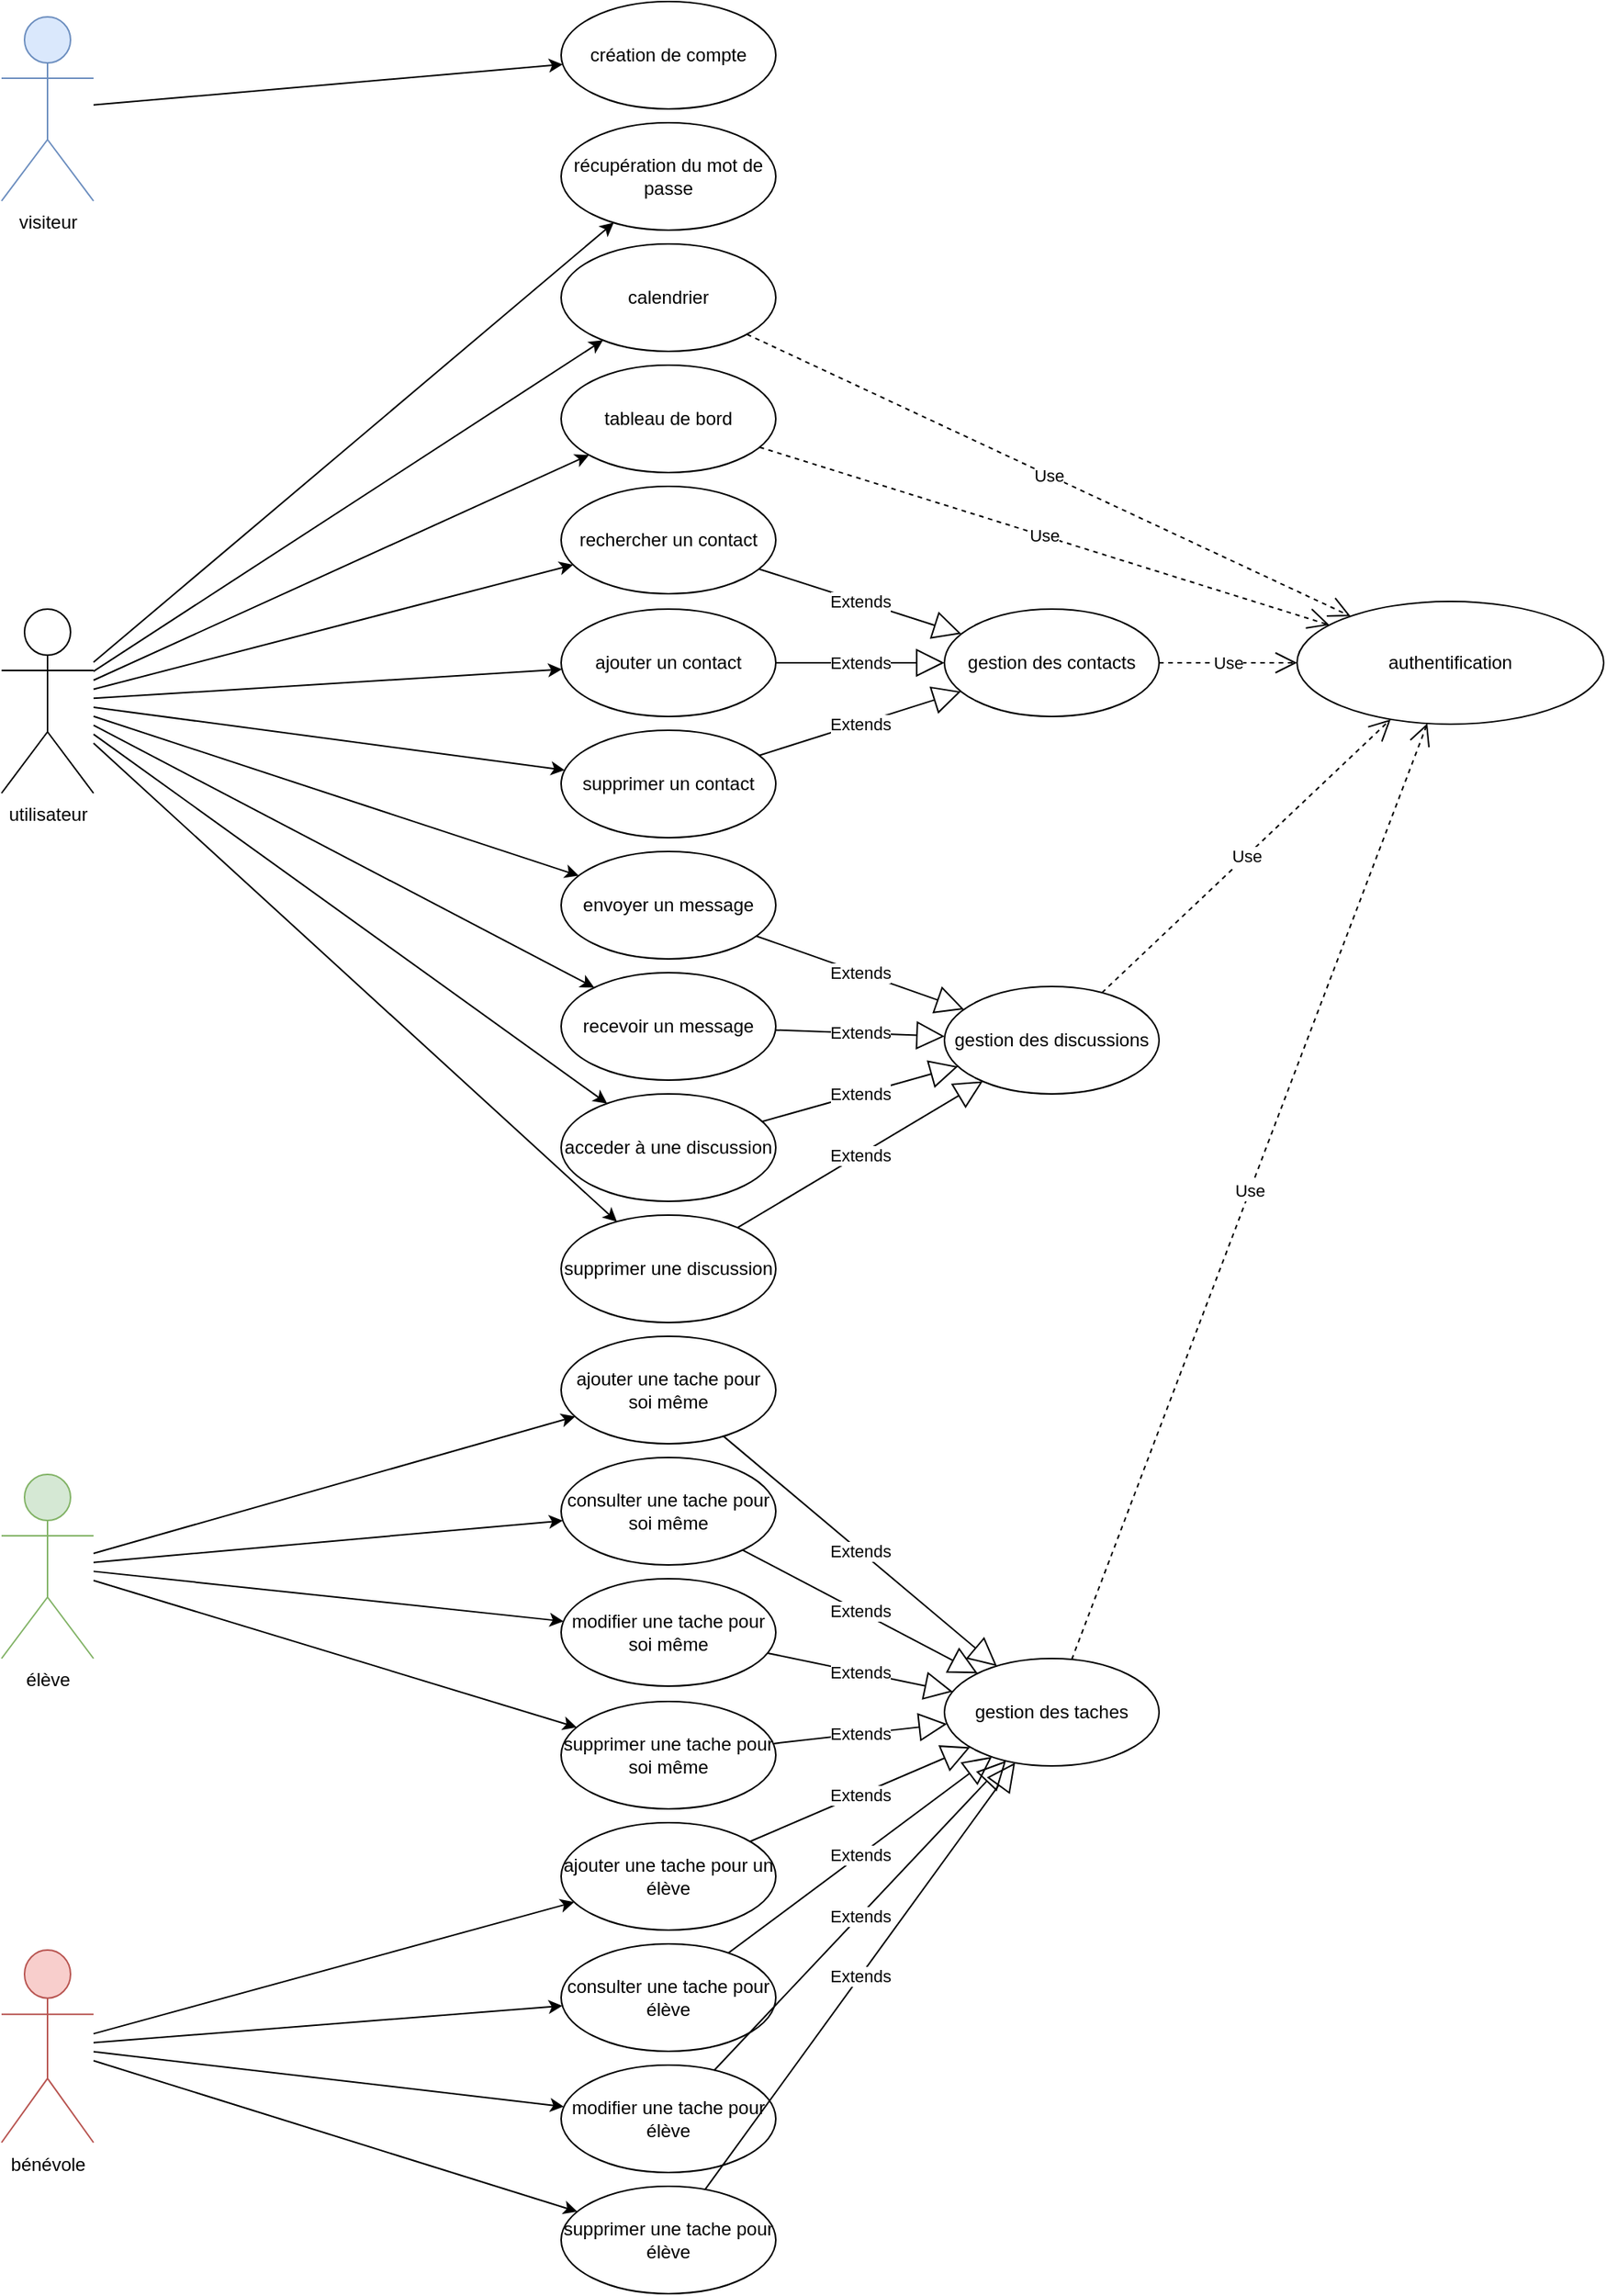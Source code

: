 <mxfile version="16.6.1" type="device"><diagram id="pVIxSvbDEeykPdGmQRyr" name="Page-1"><mxGraphModel dx="2844" dy="1394" grid="1" gridSize="10" guides="1" tooltips="1" connect="1" arrows="1" fold="1" page="1" pageScale="1" pageWidth="827" pageHeight="1169" math="0" shadow="0"><root><mxCell id="0"/><mxCell id="1" parent="0"/><mxCell id="Wifl2evNOMuR0AC8t9QF-1" value="visiteur" style="shape=umlActor;verticalLabelPosition=bottom;verticalAlign=top;html=1;outlineConnect=0;fillColor=#dae8fc;strokeColor=#6c8ebf;" parent="1" vertex="1"><mxGeometry x="125" y="40" width="60" height="120" as="geometry"/></mxCell><mxCell id="Wifl2evNOMuR0AC8t9QF-2" value="élève" style="shape=umlActor;verticalLabelPosition=bottom;verticalAlign=top;html=1;outlineConnect=0;fillColor=#d5e8d4;strokeColor=#82b366;" parent="1" vertex="1"><mxGeometry x="125" y="990" width="60" height="120" as="geometry"/></mxCell><mxCell id="Wifl2evNOMuR0AC8t9QF-3" value="bénévole" style="shape=umlActor;verticalLabelPosition=bottom;verticalAlign=top;html=1;outlineConnect=0;fillColor=#f8cecc;strokeColor=#b85450;" parent="1" vertex="1"><mxGeometry x="125" y="1300" width="60" height="125.5" as="geometry"/></mxCell><mxCell id="3icA1l_5fVXM47x5Lb-O-1" value="utilisateur" style="shape=umlActor;verticalLabelPosition=bottom;verticalAlign=top;html=1;outlineConnect=0;" parent="1" vertex="1"><mxGeometry x="125" y="426" width="60" height="120" as="geometry"/></mxCell><mxCell id="3icA1l_5fVXM47x5Lb-O-6" value="" style="endArrow=classic;html=1;rounded=0;" parent="1" source="Wifl2evNOMuR0AC8t9QF-1" target="vr5URbwVKE81N2zdEWz5-80" edge="1"><mxGeometry width="50" height="50" relative="1" as="geometry"><mxPoint x="290" y="120" as="sourcePoint"/><mxPoint x="441.852" y="77.662" as="targetPoint"/></mxGeometry></mxCell><mxCell id="vr5URbwVKE81N2zdEWz5-15" value="tableau de bord" style="ellipse;whiteSpace=wrap;html=1;" vertex="1" parent="1"><mxGeometry x="490" y="267" width="140" height="70" as="geometry"/></mxCell><mxCell id="vr5URbwVKE81N2zdEWz5-16" value="ajouter un contact" style="ellipse;whiteSpace=wrap;html=1;" vertex="1" parent="1"><mxGeometry x="490" y="426" width="140" height="70" as="geometry"/></mxCell><mxCell id="vr5URbwVKE81N2zdEWz5-17" value="rechercher un contact" style="ellipse;whiteSpace=wrap;html=1;" vertex="1" parent="1"><mxGeometry x="490" y="346" width="140" height="70" as="geometry"/></mxCell><mxCell id="vr5URbwVKE81N2zdEWz5-18" value="supprimer un contact" style="ellipse;whiteSpace=wrap;html=1;" vertex="1" parent="1"><mxGeometry x="490" y="505" width="140" height="70" as="geometry"/></mxCell><mxCell id="vr5URbwVKE81N2zdEWz5-19" value="gestion des contacts" style="ellipse;whiteSpace=wrap;html=1;" vertex="1" parent="1"><mxGeometry x="740" y="426" width="140" height="70" as="geometry"/></mxCell><mxCell id="vr5URbwVKE81N2zdEWz5-21" value="Extends" style="endArrow=block;endSize=16;endFill=0;html=1;rounded=0;" edge="1" parent="1" source="vr5URbwVKE81N2zdEWz5-17" target="vr5URbwVKE81N2zdEWz5-19"><mxGeometry width="160" relative="1" as="geometry"><mxPoint x="640" y="355" as="sourcePoint"/><mxPoint x="650" y="385" as="targetPoint"/></mxGeometry></mxCell><mxCell id="vr5URbwVKE81N2zdEWz5-22" value="Extends" style="endArrow=block;endSize=16;endFill=0;html=1;rounded=0;" edge="1" parent="1" source="vr5URbwVKE81N2zdEWz5-16" target="vr5URbwVKE81N2zdEWz5-19"><mxGeometry width="160" relative="1" as="geometry"><mxPoint x="640" y="390" as="sourcePoint"/><mxPoint x="680" y="460" as="targetPoint"/></mxGeometry></mxCell><mxCell id="vr5URbwVKE81N2zdEWz5-23" value="Extends" style="endArrow=block;endSize=16;endFill=0;html=1;rounded=0;" edge="1" parent="1" source="vr5URbwVKE81N2zdEWz5-18" target="vr5URbwVKE81N2zdEWz5-19"><mxGeometry width="160" relative="1" as="geometry"><mxPoint x="610" y="445" as="sourcePoint"/><mxPoint x="707.959" y="413.803" as="targetPoint"/></mxGeometry></mxCell><mxCell id="vr5URbwVKE81N2zdEWz5-24" value="authentification" style="ellipse;whiteSpace=wrap;html=1;" vertex="1" parent="1"><mxGeometry x="970" y="421" width="200" height="80" as="geometry"/></mxCell><mxCell id="vr5URbwVKE81N2zdEWz5-25" value="Use" style="endArrow=open;endSize=12;dashed=1;html=1;rounded=0;" edge="1" parent="1" source="vr5URbwVKE81N2zdEWz5-19" target="vr5URbwVKE81N2zdEWz5-24"><mxGeometry width="160" relative="1" as="geometry"><mxPoint x="830" y="600" as="sourcePoint"/><mxPoint x="952" y="879.04" as="targetPoint"/></mxGeometry></mxCell><mxCell id="vr5URbwVKE81N2zdEWz5-26" value="récupération du mot de passe" style="ellipse;whiteSpace=wrap;html=1;" vertex="1" parent="1"><mxGeometry x="490" y="109" width="140" height="70" as="geometry"/></mxCell><mxCell id="vr5URbwVKE81N2zdEWz5-27" value="envoyer un message" style="ellipse;whiteSpace=wrap;html=1;" vertex="1" parent="1"><mxGeometry x="490" y="584" width="140" height="70" as="geometry"/></mxCell><mxCell id="vr5URbwVKE81N2zdEWz5-28" value="recevoir un message" style="ellipse;whiteSpace=wrap;html=1;" vertex="1" parent="1"><mxGeometry x="490" y="663" width="140" height="70" as="geometry"/></mxCell><mxCell id="vr5URbwVKE81N2zdEWz5-31" value="Extends" style="endArrow=block;endSize=16;endFill=0;html=1;rounded=0;" edge="1" parent="1" source="vr5URbwVKE81N2zdEWz5-27" target="vr5URbwVKE81N2zdEWz5-35"><mxGeometry width="160" relative="1" as="geometry"><mxPoint x="586.059" y="498.644" as="sourcePoint"/><mxPoint x="681.741" y="637.243" as="targetPoint"/></mxGeometry></mxCell><mxCell id="vr5URbwVKE81N2zdEWz5-32" value="Extends" style="endArrow=block;endSize=16;endFill=0;html=1;rounded=0;" edge="1" parent="1" source="vr5URbwVKE81N2zdEWz5-28" target="vr5URbwVKE81N2zdEWz5-35"><mxGeometry width="160" relative="1" as="geometry"><mxPoint x="607.79" y="638.725" as="sourcePoint"/><mxPoint x="686.274" y="659.483" as="targetPoint"/></mxGeometry></mxCell><mxCell id="vr5URbwVKE81N2zdEWz5-33" value="acceder à une discussion" style="ellipse;whiteSpace=wrap;html=1;" vertex="1" parent="1"><mxGeometry x="490" y="742" width="140" height="70" as="geometry"/></mxCell><mxCell id="vr5URbwVKE81N2zdEWz5-34" value="supprimer une discussion" style="ellipse;whiteSpace=wrap;html=1;" vertex="1" parent="1"><mxGeometry x="490" y="821" width="140" height="70" as="geometry"/></mxCell><mxCell id="vr5URbwVKE81N2zdEWz5-35" value="gestion des discussions" style="ellipse;whiteSpace=wrap;html=1;" vertex="1" parent="1"><mxGeometry x="740" y="672" width="140" height="70" as="geometry"/></mxCell><mxCell id="vr5URbwVKE81N2zdEWz5-36" value="Extends" style="endArrow=block;endSize=16;endFill=0;html=1;rounded=0;" edge="1" parent="1" source="vr5URbwVKE81N2zdEWz5-33" target="vr5URbwVKE81N2zdEWz5-35"><mxGeometry width="160" relative="1" as="geometry"><mxPoint x="604.356" y="691.231" as="sourcePoint"/><mxPoint x="755.66" y="658.787" as="targetPoint"/></mxGeometry></mxCell><mxCell id="vr5URbwVKE81N2zdEWz5-37" value="Extends" style="endArrow=block;endSize=16;endFill=0;html=1;rounded=0;" edge="1" parent="1" source="vr5URbwVKE81N2zdEWz5-34" target="vr5URbwVKE81N2zdEWz5-35"><mxGeometry width="160" relative="1" as="geometry"><mxPoint x="619.572" y="798.865" as="sourcePoint"/><mxPoint x="730.499" y="805.83" as="targetPoint"/></mxGeometry></mxCell><mxCell id="vr5URbwVKE81N2zdEWz5-39" value="ajouter une tache pour soi même" style="ellipse;whiteSpace=wrap;html=1;" vertex="1" parent="1"><mxGeometry x="490" y="900" width="140" height="70" as="geometry"/></mxCell><mxCell id="vr5URbwVKE81N2zdEWz5-40" value="consulter une tache&amp;nbsp;pour soi même" style="ellipse;whiteSpace=wrap;html=1;" vertex="1" parent="1"><mxGeometry x="490" y="979" width="140" height="70" as="geometry"/></mxCell><mxCell id="vr5URbwVKE81N2zdEWz5-41" value="modifier une tache&amp;nbsp;pour soi même" style="ellipse;whiteSpace=wrap;html=1;" vertex="1" parent="1"><mxGeometry x="490" y="1058" width="140" height="70" as="geometry"/></mxCell><mxCell id="vr5URbwVKE81N2zdEWz5-42" value="supprimer une tache&amp;nbsp;pour soi même" style="ellipse;whiteSpace=wrap;html=1;" vertex="1" parent="1"><mxGeometry x="490" y="1138" width="140" height="70" as="geometry"/></mxCell><mxCell id="vr5URbwVKE81N2zdEWz5-43" value="ajouter une tache pour un élève" style="ellipse;whiteSpace=wrap;html=1;" vertex="1" parent="1"><mxGeometry x="490" y="1217" width="140" height="70" as="geometry"/></mxCell><mxCell id="vr5URbwVKE81N2zdEWz5-44" value="consulter une tache&amp;nbsp;pour élève" style="ellipse;whiteSpace=wrap;html=1;" vertex="1" parent="1"><mxGeometry x="490" y="1296" width="140" height="70" as="geometry"/></mxCell><mxCell id="vr5URbwVKE81N2zdEWz5-45" value="modifier une tache&amp;nbsp;pour élève" style="ellipse;whiteSpace=wrap;html=1;" vertex="1" parent="1"><mxGeometry x="490" y="1375" width="140" height="70" as="geometry"/></mxCell><mxCell id="vr5URbwVKE81N2zdEWz5-46" value="supprimer une tache&amp;nbsp;pour élève" style="ellipse;whiteSpace=wrap;html=1;" vertex="1" parent="1"><mxGeometry x="490" y="1454" width="140" height="70" as="geometry"/></mxCell><mxCell id="vr5URbwVKE81N2zdEWz5-47" value="gestion des taches" style="ellipse;whiteSpace=wrap;html=1;" vertex="1" parent="1"><mxGeometry x="740" y="1110" width="140" height="70" as="geometry"/></mxCell><mxCell id="vr5URbwVKE81N2zdEWz5-48" value="Extends" style="endArrow=block;endSize=16;endFill=0;html=1;rounded=0;" edge="1" parent="1" source="vr5URbwVKE81N2zdEWz5-39" target="vr5URbwVKE81N2zdEWz5-47"><mxGeometry width="160" relative="1" as="geometry"><mxPoint x="588.588" y="845.798" as="sourcePoint"/><mxPoint x="761.527" y="714.24" as="targetPoint"/></mxGeometry></mxCell><mxCell id="vr5URbwVKE81N2zdEWz5-49" value="Extends" style="endArrow=block;endSize=16;endFill=0;html=1;rounded=0;" edge="1" parent="1" source="vr5URbwVKE81N2zdEWz5-40" target="vr5URbwVKE81N2zdEWz5-47"><mxGeometry width="160" relative="1" as="geometry"><mxPoint x="601.845" y="998.058" as="sourcePoint"/><mxPoint x="808.132" y="1136.951" as="targetPoint"/></mxGeometry></mxCell><mxCell id="vr5URbwVKE81N2zdEWz5-50" value="Extends" style="endArrow=block;endSize=16;endFill=0;html=1;rounded=0;" edge="1" parent="1" source="vr5URbwVKE81N2zdEWz5-46" target="vr5URbwVKE81N2zdEWz5-47"><mxGeometry width="160" relative="1" as="geometry"><mxPoint x="614.016" y="1067.261" as="sourcePoint"/><mxPoint x="796.072" y="1142.685" as="targetPoint"/></mxGeometry></mxCell><mxCell id="vr5URbwVKE81N2zdEWz5-51" value="Extends" style="endArrow=block;endSize=16;endFill=0;html=1;rounded=0;" edge="1" parent="1" source="vr5URbwVKE81N2zdEWz5-45" target="vr5URbwVKE81N2zdEWz5-47"><mxGeometry width="160" relative="1" as="geometry"><mxPoint x="584.236" y="1526.165" as="sourcePoint"/><mxPoint x="825.762" y="1197.835" as="targetPoint"/></mxGeometry></mxCell><mxCell id="vr5URbwVKE81N2zdEWz5-52" value="Extends" style="endArrow=block;endSize=16;endFill=0;html=1;rounded=0;" edge="1" parent="1" source="vr5URbwVKE81N2zdEWz5-44" target="vr5URbwVKE81N2zdEWz5-47"><mxGeometry width="160" relative="1" as="geometry"><mxPoint x="589.973" y="1438.371" as="sourcePoint"/><mxPoint x="819.887" y="1196.596" as="targetPoint"/></mxGeometry></mxCell><mxCell id="vr5URbwVKE81N2zdEWz5-53" value="Extends" style="endArrow=block;endSize=16;endFill=0;html=1;rounded=0;" edge="1" parent="1" source="vr5URbwVKE81N2zdEWz5-43" target="vr5URbwVKE81N2zdEWz5-47"><mxGeometry width="160" relative="1" as="geometry"><mxPoint x="598.028" y="1360.615" as="sourcePoint"/><mxPoint x="811.996" y="1194.392" as="targetPoint"/></mxGeometry></mxCell><mxCell id="vr5URbwVKE81N2zdEWz5-54" value="Extends" style="endArrow=block;endSize=16;endFill=0;html=1;rounded=0;" edge="1" parent="1" source="vr5URbwVKE81N2zdEWz5-42" target="vr5URbwVKE81N2zdEWz5-47"><mxGeometry width="160" relative="1" as="geometry"><mxPoint x="608.622" y="1289.821" as="sourcePoint"/><mxPoint x="801.348" y="1190.165" as="targetPoint"/></mxGeometry></mxCell><mxCell id="vr5URbwVKE81N2zdEWz5-55" value="Extends" style="endArrow=block;endSize=16;endFill=0;html=1;rounded=0;" edge="1" parent="1" source="vr5URbwVKE81N2zdEWz5-41" target="vr5URbwVKE81N2zdEWz5-47"><mxGeometry width="160" relative="1" as="geometry"><mxPoint x="626.408" y="1202.932" as="sourcePoint"/><mxPoint x="783.625" y="1176.117" as="targetPoint"/></mxGeometry></mxCell><mxCell id="vr5URbwVKE81N2zdEWz5-56" value="calendrier" style="ellipse;whiteSpace=wrap;html=1;" vertex="1" parent="1"><mxGeometry x="490" y="188" width="140" height="70" as="geometry"/></mxCell><mxCell id="vr5URbwVKE81N2zdEWz5-58" value="" style="endArrow=classic;html=1;rounded=0;" edge="1" parent="1" source="3icA1l_5fVXM47x5Lb-O-1" target="vr5URbwVKE81N2zdEWz5-26"><mxGeometry width="50" height="50" relative="1" as="geometry"><mxPoint x="280" y="190" as="sourcePoint"/><mxPoint x="405" y="418.57" as="targetPoint"/></mxGeometry></mxCell><mxCell id="vr5URbwVKE81N2zdEWz5-59" value="" style="endArrow=classic;html=1;rounded=0;" edge="1" parent="1" source="3icA1l_5fVXM47x5Lb-O-1" target="vr5URbwVKE81N2zdEWz5-15"><mxGeometry width="50" height="50" relative="1" as="geometry"><mxPoint x="320" y="290" as="sourcePoint"/><mxPoint x="474.586" y="217.46" as="targetPoint"/></mxGeometry></mxCell><mxCell id="vr5URbwVKE81N2zdEWz5-60" value="" style="endArrow=classic;html=1;rounded=0;" edge="1" parent="1" source="3icA1l_5fVXM47x5Lb-O-1" target="vr5URbwVKE81N2zdEWz5-17"><mxGeometry width="50" height="50" relative="1" as="geometry"><mxPoint x="240" y="420" as="sourcePoint"/><mxPoint x="470.017" y="284.231" as="targetPoint"/></mxGeometry></mxCell><mxCell id="vr5URbwVKE81N2zdEWz5-61" value="" style="endArrow=classic;html=1;rounded=0;" edge="1" parent="1" source="3icA1l_5fVXM47x5Lb-O-1" target="vr5URbwVKE81N2zdEWz5-16"><mxGeometry width="50" height="50" relative="1" as="geometry"><mxPoint x="240" y="510" as="sourcePoint"/><mxPoint x="475.745" y="351.113" as="targetPoint"/></mxGeometry></mxCell><mxCell id="vr5URbwVKE81N2zdEWz5-62" value="" style="endArrow=classic;html=1;rounded=0;" edge="1" parent="1" source="3icA1l_5fVXM47x5Lb-O-1" target="vr5URbwVKE81N2zdEWz5-18"><mxGeometry width="50" height="50" relative="1" as="geometry"><mxPoint x="240" y="368.441" as="sourcePoint"/><mxPoint x="477.492" y="429.246" as="targetPoint"/></mxGeometry></mxCell><mxCell id="vr5URbwVKE81N2zdEWz5-63" value="" style="endArrow=classic;html=1;rounded=0;" edge="1" parent="1" source="3icA1l_5fVXM47x5Lb-O-1" target="vr5URbwVKE81N2zdEWz5-27"><mxGeometry width="50" height="50" relative="1" as="geometry"><mxPoint x="240" y="380.342" as="sourcePoint"/><mxPoint x="489.486" y="500.77" as="targetPoint"/></mxGeometry></mxCell><mxCell id="vr5URbwVKE81N2zdEWz5-64" value="" style="endArrow=classic;html=1;rounded=0;" edge="1" parent="1" source="3icA1l_5fVXM47x5Lb-O-1" target="vr5URbwVKE81N2zdEWz5-28"><mxGeometry width="50" height="50" relative="1" as="geometry"><mxPoint x="240" y="395.955" as="sourcePoint"/><mxPoint x="502.24" y="600.529" as="targetPoint"/></mxGeometry></mxCell><mxCell id="vr5URbwVKE81N2zdEWz5-65" value="" style="endArrow=classic;html=1;rounded=0;" edge="1" parent="1" source="3icA1l_5fVXM47x5Lb-O-1" target="vr5URbwVKE81N2zdEWz5-33"><mxGeometry width="50" height="50" relative="1" as="geometry"><mxPoint x="240" y="407.133" as="sourcePoint"/><mxPoint x="508.49" y="673.746" as="targetPoint"/></mxGeometry></mxCell><mxCell id="vr5URbwVKE81N2zdEWz5-66" value="" style="endArrow=classic;html=1;rounded=0;" edge="1" parent="1" source="3icA1l_5fVXM47x5Lb-O-1" target="vr5URbwVKE81N2zdEWz5-34"><mxGeometry width="50" height="50" relative="1" as="geometry"><mxPoint x="240" y="418.726" as="sourcePoint"/><mxPoint x="523.332" y="762.64" as="targetPoint"/></mxGeometry></mxCell><mxCell id="vr5URbwVKE81N2zdEWz5-67" value="" style="endArrow=classic;html=1;rounded=0;" edge="1" parent="1" source="Wifl2evNOMuR0AC8t9QF-2" target="vr5URbwVKE81N2zdEWz5-39"><mxGeometry width="50" height="50" relative="1" as="geometry"><mxPoint x="240" y="430.309" as="sourcePoint"/><mxPoint x="526.965" y="841.949" as="targetPoint"/></mxGeometry></mxCell><mxCell id="vr5URbwVKE81N2zdEWz5-68" value="" style="endArrow=classic;html=1;rounded=0;" edge="1" parent="1" source="Wifl2evNOMuR0AC8t9QF-2" target="vr5URbwVKE81N2zdEWz5-40"><mxGeometry width="50" height="50" relative="1" as="geometry"><mxPoint x="220" y="876.676" as="sourcePoint"/><mxPoint x="498.583" y="953.208" as="targetPoint"/></mxGeometry></mxCell><mxCell id="vr5URbwVKE81N2zdEWz5-69" value="" style="endArrow=classic;html=1;rounded=0;" edge="1" parent="1" source="Wifl2evNOMuR0AC8t9QF-2" target="vr5URbwVKE81N2zdEWz5-41"><mxGeometry width="50" height="50" relative="1" as="geometry"><mxPoint x="220" y="884.991" as="sourcePoint"/><mxPoint x="509.093" y="1020.977" as="targetPoint"/></mxGeometry></mxCell><mxCell id="vr5URbwVKE81N2zdEWz5-70" value="" style="endArrow=classic;html=1;rounded=0;" edge="1" parent="1" source="Wifl2evNOMuR0AC8t9QF-2" target="vr5URbwVKE81N2zdEWz5-42"><mxGeometry width="50" height="50" relative="1" as="geometry"><mxPoint x="220" y="893.879" as="sourcePoint"/><mxPoint x="518.598" y="1096.778" as="targetPoint"/></mxGeometry></mxCell><mxCell id="vr5URbwVKE81N2zdEWz5-71" value="" style="endArrow=classic;html=1;rounded=0;" edge="1" parent="1" source="Wifl2evNOMuR0AC8t9QF-3" target="vr5URbwVKE81N2zdEWz5-43"><mxGeometry width="50" height="50" relative="1" as="geometry"><mxPoint x="220" y="903.772" as="sourcePoint"/><mxPoint x="526.401" y="1183.295" as="targetPoint"/></mxGeometry></mxCell><mxCell id="vr5URbwVKE81N2zdEWz5-72" value="" style="endArrow=classic;html=1;rounded=0;" edge="1" parent="1" source="Wifl2evNOMuR0AC8t9QF-3" target="vr5URbwVKE81N2zdEWz5-44"><mxGeometry width="50" height="50" relative="1" as="geometry"><mxPoint x="270" y="1500" as="sourcePoint"/><mxPoint x="490.421" y="1318.833" as="targetPoint"/></mxGeometry></mxCell><mxCell id="vr5URbwVKE81N2zdEWz5-73" value="" style="endArrow=classic;html=1;rounded=0;" edge="1" parent="1" source="Wifl2evNOMuR0AC8t9QF-3" target="vr5URbwVKE81N2zdEWz5-45"><mxGeometry width="50" height="50" relative="1" as="geometry"><mxPoint x="265.5" y="1341.573" as="sourcePoint"/><mxPoint x="493.37" y="1379.271" as="targetPoint"/></mxGeometry></mxCell><mxCell id="vr5URbwVKE81N2zdEWz5-74" value="" style="endArrow=classic;html=1;rounded=0;" edge="1" parent="1" source="Wifl2evNOMuR0AC8t9QF-3" target="vr5URbwVKE81N2zdEWz5-46"><mxGeometry width="50" height="50" relative="1" as="geometry"><mxPoint x="330" y="1520" as="sourcePoint"/><mxPoint x="505.249" y="1448.192" as="targetPoint"/></mxGeometry></mxCell><mxCell id="vr5URbwVKE81N2zdEWz5-75" value="Use" style="endArrow=open;endSize=12;dashed=1;html=1;rounded=0;" edge="1" parent="1" source="vr5URbwVKE81N2zdEWz5-47" target="vr5URbwVKE81N2zdEWz5-24"><mxGeometry width="160" relative="1" as="geometry"><mxPoint x="798.848" y="426.168" as="sourcePoint"/><mxPoint x="1102.111" y="722.982" as="targetPoint"/></mxGeometry></mxCell><mxCell id="vr5URbwVKE81N2zdEWz5-76" value="Use" style="endArrow=open;endSize=12;dashed=1;html=1;rounded=0;" edge="1" parent="1" source="vr5URbwVKE81N2zdEWz5-35" target="vr5URbwVKE81N2zdEWz5-24"><mxGeometry width="160" relative="1" as="geometry"><mxPoint x="873.56" y="1132.042" as="sourcePoint"/><mxPoint x="1112.42" y="798.449" as="targetPoint"/></mxGeometry></mxCell><mxCell id="vr5URbwVKE81N2zdEWz5-77" value="" style="endArrow=classic;html=1;rounded=0;" edge="1" parent="1" source="3icA1l_5fVXM47x5Lb-O-1" target="vr5URbwVKE81N2zdEWz5-56"><mxGeometry width="50" height="50" relative="1" as="geometry"><mxPoint x="195" y="298.394" as="sourcePoint"/><mxPoint x="484.564" y="186.371" as="targetPoint"/></mxGeometry></mxCell><mxCell id="vr5URbwVKE81N2zdEWz5-78" value="Use" style="endArrow=open;endSize=12;dashed=1;html=1;rounded=0;" edge="1" parent="1" source="vr5URbwVKE81N2zdEWz5-56" target="vr5URbwVKE81N2zdEWz5-24"><mxGeometry width="160" relative="1" as="geometry"><mxPoint x="798.848" y="426.168" as="sourcePoint"/><mxPoint x="1150" y="640" as="targetPoint"/></mxGeometry></mxCell><mxCell id="vr5URbwVKE81N2zdEWz5-79" value="Use" style="endArrow=open;endSize=12;dashed=1;html=1;rounded=0;" edge="1" parent="1" source="vr5URbwVKE81N2zdEWz5-15" target="vr5URbwVKE81N2zdEWz5-24"><mxGeometry width="160" relative="1" as="geometry"><mxPoint x="611.101" y="226.356" as="sourcePoint"/><mxPoint x="1110" y="560" as="targetPoint"/></mxGeometry></mxCell><mxCell id="vr5URbwVKE81N2zdEWz5-80" value="création de compte" style="ellipse;whiteSpace=wrap;html=1;" vertex="1" parent="1"><mxGeometry x="490" y="30" width="140" height="70" as="geometry"/></mxCell></root></mxGraphModel></diagram></mxfile>